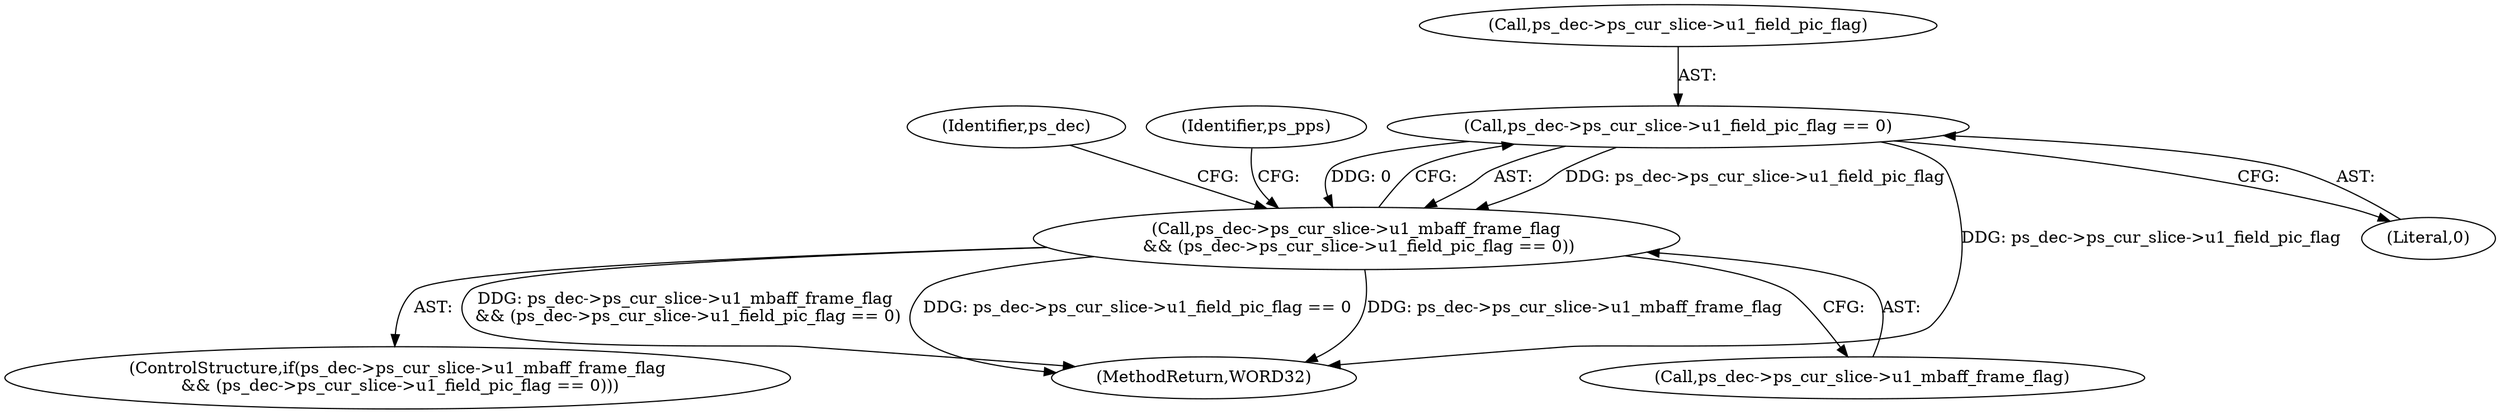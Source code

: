 digraph "0_Android_943323f1d9d3dd5c2634deb26cbe72343ca6b3db_0@pointer" {
"1000825" [label="(Call,ps_dec->ps_cur_slice->u1_field_pic_flag == 0)"];
"1000819" [label="(Call,ps_dec->ps_cur_slice->u1_mbaff_frame_flag\n && (ps_dec->ps_cur_slice->u1_field_pic_flag == 0))"];
"1001224" [label="(MethodReturn,WORD32)"];
"1000826" [label="(Call,ps_dec->ps_cur_slice->u1_field_pic_flag)"];
"1000834" [label="(Identifier,ps_dec)"];
"1000818" [label="(ControlStructure,if(ps_dec->ps_cur_slice->u1_mbaff_frame_flag\n && (ps_dec->ps_cur_slice->u1_field_pic_flag == 0)))"];
"1000819" [label="(Call,ps_dec->ps_cur_slice->u1_mbaff_frame_flag\n && (ps_dec->ps_cur_slice->u1_field_pic_flag == 0))"];
"1000831" [label="(Literal,0)"];
"1000820" [label="(Call,ps_dec->ps_cur_slice->u1_mbaff_frame_flag)"];
"1000825" [label="(Call,ps_dec->ps_cur_slice->u1_field_pic_flag == 0)"];
"1000838" [label="(Identifier,ps_pps)"];
"1000825" -> "1000819"  [label="AST: "];
"1000825" -> "1000831"  [label="CFG: "];
"1000826" -> "1000825"  [label="AST: "];
"1000831" -> "1000825"  [label="AST: "];
"1000819" -> "1000825"  [label="CFG: "];
"1000825" -> "1001224"  [label="DDG: ps_dec->ps_cur_slice->u1_field_pic_flag"];
"1000825" -> "1000819"  [label="DDG: ps_dec->ps_cur_slice->u1_field_pic_flag"];
"1000825" -> "1000819"  [label="DDG: 0"];
"1000819" -> "1000818"  [label="AST: "];
"1000819" -> "1000820"  [label="CFG: "];
"1000820" -> "1000819"  [label="AST: "];
"1000834" -> "1000819"  [label="CFG: "];
"1000838" -> "1000819"  [label="CFG: "];
"1000819" -> "1001224"  [label="DDG: ps_dec->ps_cur_slice->u1_mbaff_frame_flag"];
"1000819" -> "1001224"  [label="DDG: ps_dec->ps_cur_slice->u1_mbaff_frame_flag\n && (ps_dec->ps_cur_slice->u1_field_pic_flag == 0)"];
"1000819" -> "1001224"  [label="DDG: ps_dec->ps_cur_slice->u1_field_pic_flag == 0"];
}
